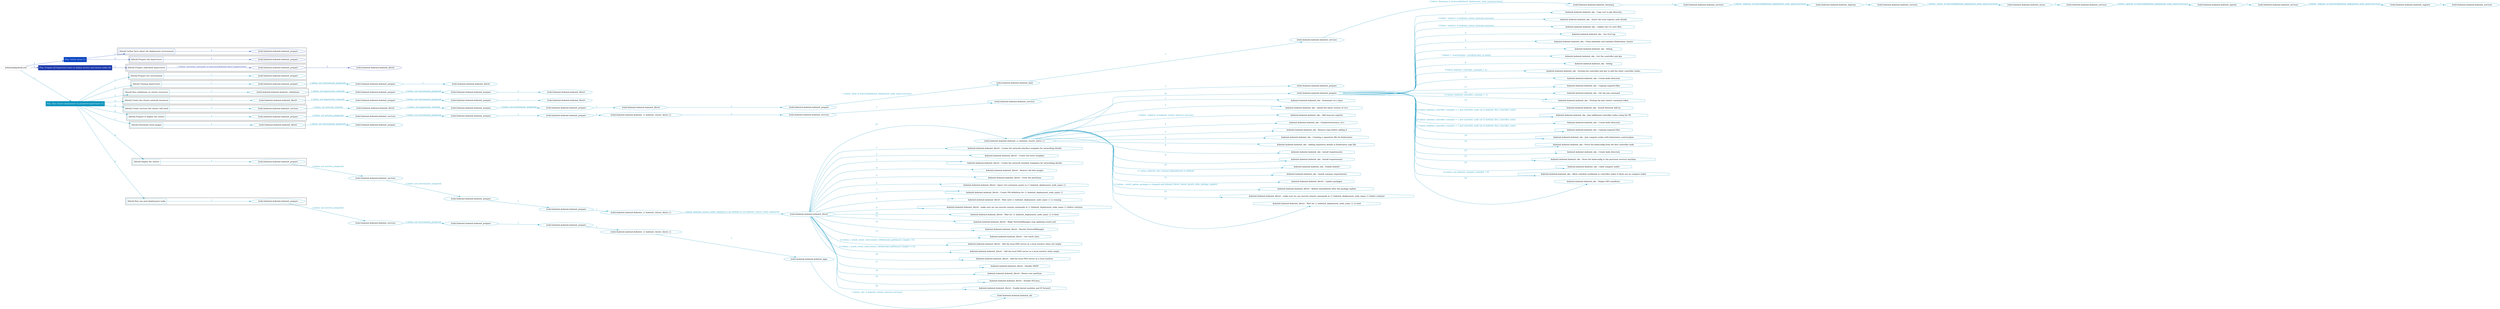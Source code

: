 digraph {
	graph [concentrate=true ordering=in rankdir=LR ratio=fill]
	edge [esep=5 sep=10]
	"kubeinit/playbook.yml" [id=root_node style=dotted]
	play_9abe4da8 [label="Play: Initial setup (1)" color="#0a45c2" fontcolor="#ffffff" id=play_9abe4da8 shape=box style=filled tooltip=localhost]
	"kubeinit/playbook.yml" -> play_9abe4da8 [label="1 " color="#0a45c2" fontcolor="#0a45c2" id=edge_0699130e labeltooltip="1 " tooltip="1 "]
	subgraph "kubeinit.kubeinit.kubeinit_prepare" {
		role_255f7950 [label="[role] kubeinit.kubeinit.kubeinit_prepare" color="#0a45c2" id=role_255f7950 tooltip="kubeinit.kubeinit.kubeinit_prepare"]
	}
	subgraph "kubeinit.kubeinit.kubeinit_prepare" {
		role_b0c06d5e [label="[role] kubeinit.kubeinit.kubeinit_prepare" color="#0a45c2" id=role_b0c06d5e tooltip="kubeinit.kubeinit.kubeinit_prepare"]
	}
	subgraph "Play: Initial setup (1)" {
		play_9abe4da8 -> block_aacde0ab [label=1 color="#0a45c2" fontcolor="#0a45c2" id=edge_a0516c81 labeltooltip=1 tooltip=1]
		subgraph cluster_block_aacde0ab {
			block_aacde0ab [label="[block] Gather facts about the deployment environment" color="#0a45c2" id=block_aacde0ab labeltooltip="Gather facts about the deployment environment" shape=box tooltip="Gather facts about the deployment environment"]
			block_aacde0ab -> role_255f7950 [label="1 " color="#0a45c2" fontcolor="#0a45c2" id=edge_5a69a4ce labeltooltip="1 " tooltip="1 "]
		}
		play_9abe4da8 -> block_a1fd5d7d [label=2 color="#0a45c2" fontcolor="#0a45c2" id=edge_a154ea64 labeltooltip=2 tooltip=2]
		subgraph cluster_block_a1fd5d7d {
			block_a1fd5d7d [label="[block] Prepare the hypervisors" color="#0a45c2" id=block_a1fd5d7d labeltooltip="Prepare the hypervisors" shape=box tooltip="Prepare the hypervisors"]
			block_a1fd5d7d -> role_b0c06d5e [label="1 " color="#0a45c2" fontcolor="#0a45c2" id=edge_a315dc73 labeltooltip="1 " tooltip="1 "]
		}
	}
	play_a881e1af [label="Play: Prepare all hypervisor hosts to deploy service and cluster nodes (0)" color="#1f3cad" fontcolor="#ffffff" id=play_a881e1af shape=box style=filled tooltip="Play: Prepare all hypervisor hosts to deploy service and cluster nodes (0)"]
	"kubeinit/playbook.yml" -> play_a881e1af [label="2 " color="#1f3cad" fontcolor="#1f3cad" id=edge_bf268cba labeltooltip="2 " tooltip="2 "]
	subgraph "kubeinit.kubeinit.kubeinit_libvirt" {
		role_da7ee0ea [label="[role] kubeinit.kubeinit.kubeinit_libvirt" color="#1f3cad" id=role_da7ee0ea tooltip="kubeinit.kubeinit.kubeinit_libvirt"]
	}
	subgraph "kubeinit.kubeinit.kubeinit_prepare" {
		role_ee7e79b5 [label="[role] kubeinit.kubeinit.kubeinit_prepare" color="#1f3cad" id=role_ee7e79b5 tooltip="kubeinit.kubeinit.kubeinit_prepare"]
		role_ee7e79b5 -> role_da7ee0ea [label="1 " color="#1f3cad" fontcolor="#1f3cad" id=edge_64907259 labeltooltip="1 " tooltip="1 "]
	}
	subgraph "Play: Prepare all hypervisor hosts to deploy service and cluster nodes (0)" {
		play_a881e1af -> block_c20d6759 [label=1 color="#1f3cad" fontcolor="#1f3cad" id=edge_426af330 labeltooltip=1 tooltip=1]
		subgraph cluster_block_c20d6759 {
			block_c20d6759 [label="[block] Prepare individual hypervisors" color="#1f3cad" id=block_c20d6759 labeltooltip="Prepare individual hypervisors" shape=box tooltip="Prepare individual hypervisors"]
			block_c20d6759 -> role_ee7e79b5 [label="1 [when: inventory_hostname in hostvars['kubeinit-facts'].hypervisors]" color="#1f3cad" fontcolor="#1f3cad" id=edge_bcdf48bc labeltooltip="1 [when: inventory_hostname in hostvars['kubeinit-facts'].hypervisors]" tooltip="1 [when: inventory_hostname in hostvars['kubeinit-facts'].hypervisors]"]
		}
	}
	play_ae7ba513 [label="Play: Run cluster deployment on prepared hypervisors (1)" color="#0e95be" fontcolor="#ffffff" id=play_ae7ba513 shape=box style=filled tooltip=localhost]
	"kubeinit/playbook.yml" -> play_ae7ba513 [label="3 " color="#0e95be" fontcolor="#0e95be" id=edge_ceca14ec labeltooltip="3 " tooltip="3 "]
	subgraph "kubeinit.kubeinit.kubeinit_prepare" {
		role_6b01cc29 [label="[role] kubeinit.kubeinit.kubeinit_prepare" color="#0e95be" id=role_6b01cc29 tooltip="kubeinit.kubeinit.kubeinit_prepare"]
	}
	subgraph "kubeinit.kubeinit.kubeinit_libvirt" {
		role_b848b530 [label="[role] kubeinit.kubeinit.kubeinit_libvirt" color="#0e95be" id=role_b848b530 tooltip="kubeinit.kubeinit.kubeinit_libvirt"]
	}
	subgraph "kubeinit.kubeinit.kubeinit_prepare" {
		role_3f9458ae [label="[role] kubeinit.kubeinit.kubeinit_prepare" color="#0e95be" id=role_3f9458ae tooltip="kubeinit.kubeinit.kubeinit_prepare"]
		role_3f9458ae -> role_b848b530 [label="1 " color="#0e95be" fontcolor="#0e95be" id=edge_67a70065 labeltooltip="1 " tooltip="1 "]
	}
	subgraph "kubeinit.kubeinit.kubeinit_prepare" {
		role_b4f7ad57 [label="[role] kubeinit.kubeinit.kubeinit_prepare" color="#0e95be" id=role_b4f7ad57 tooltip="kubeinit.kubeinit.kubeinit_prepare"]
		role_b4f7ad57 -> role_3f9458ae [label="1 [when: not environment_prepared]" color="#0e95be" fontcolor="#0e95be" id=edge_51ae8261 labeltooltip="1 [when: not environment_prepared]" tooltip="1 [when: not environment_prepared]"]
	}
	subgraph "kubeinit.kubeinit.kubeinit_libvirt" {
		role_23187281 [label="[role] kubeinit.kubeinit.kubeinit_libvirt" color="#0e95be" id=role_23187281 tooltip="kubeinit.kubeinit.kubeinit_libvirt"]
	}
	subgraph "kubeinit.kubeinit.kubeinit_prepare" {
		role_9853be9f [label="[role] kubeinit.kubeinit.kubeinit_prepare" color="#0e95be" id=role_9853be9f tooltip="kubeinit.kubeinit.kubeinit_prepare"]
		role_9853be9f -> role_23187281 [label="1 " color="#0e95be" fontcolor="#0e95be" id=edge_3895abc9 labeltooltip="1 " tooltip="1 "]
	}
	subgraph "kubeinit.kubeinit.kubeinit_prepare" {
		role_9cf5dea2 [label="[role] kubeinit.kubeinit.kubeinit_prepare" color="#0e95be" id=role_9cf5dea2 tooltip="kubeinit.kubeinit.kubeinit_prepare"]
		role_9cf5dea2 -> role_9853be9f [label="1 [when: not environment_prepared]" color="#0e95be" fontcolor="#0e95be" id=edge_b615aadc labeltooltip="1 [when: not environment_prepared]" tooltip="1 [when: not environment_prepared]"]
	}
	subgraph "kubeinit.kubeinit.kubeinit_validations" {
		role_bd99a1d0 [label="[role] kubeinit.kubeinit.kubeinit_validations" color="#0e95be" id=role_bd99a1d0 tooltip="kubeinit.kubeinit.kubeinit_validations"]
		role_bd99a1d0 -> role_9cf5dea2 [label="1 [when: not hypervisors_cleaned]" color="#0e95be" fontcolor="#0e95be" id=edge_3ff33008 labeltooltip="1 [when: not hypervisors_cleaned]" tooltip="1 [when: not hypervisors_cleaned]"]
	}
	subgraph "kubeinit.kubeinit.kubeinit_libvirt" {
		role_d80a9310 [label="[role] kubeinit.kubeinit.kubeinit_libvirt" color="#0e95be" id=role_d80a9310 tooltip="kubeinit.kubeinit.kubeinit_libvirt"]
	}
	subgraph "kubeinit.kubeinit.kubeinit_prepare" {
		role_c9270b6d [label="[role] kubeinit.kubeinit.kubeinit_prepare" color="#0e95be" id=role_c9270b6d tooltip="kubeinit.kubeinit.kubeinit_prepare"]
		role_c9270b6d -> role_d80a9310 [label="1 " color="#0e95be" fontcolor="#0e95be" id=edge_724ded21 labeltooltip="1 " tooltip="1 "]
	}
	subgraph "kubeinit.kubeinit.kubeinit_prepare" {
		role_f41cba46 [label="[role] kubeinit.kubeinit.kubeinit_prepare" color="#0e95be" id=role_f41cba46 tooltip="kubeinit.kubeinit.kubeinit_prepare"]
		role_f41cba46 -> role_c9270b6d [label="1 [when: not environment_prepared]" color="#0e95be" fontcolor="#0e95be" id=edge_9ce17f5e labeltooltip="1 [when: not environment_prepared]" tooltip="1 [when: not environment_prepared]"]
	}
	subgraph "kubeinit.kubeinit.kubeinit_libvirt" {
		role_9052cbfe [label="[role] kubeinit.kubeinit.kubeinit_libvirt" color="#0e95be" id=role_9052cbfe tooltip="kubeinit.kubeinit.kubeinit_libvirt"]
		role_9052cbfe -> role_f41cba46 [label="1 [when: not hypervisors_cleaned]" color="#0e95be" fontcolor="#0e95be" id=edge_3d129d6e labeltooltip="1 [when: not hypervisors_cleaned]" tooltip="1 [when: not hypervisors_cleaned]"]
	}
	subgraph "kubeinit.kubeinit.kubeinit_services" {
		role_9123f93b [label="[role] kubeinit.kubeinit.kubeinit_services" color="#0e95be" id=role_9123f93b tooltip="kubeinit.kubeinit.kubeinit_services"]
	}
	subgraph "kubeinit.kubeinit.kubeinit_registry" {
		role_1f23f42d [label="[role] kubeinit.kubeinit.kubeinit_registry" color="#0e95be" id=role_1f23f42d tooltip="kubeinit.kubeinit.kubeinit_registry"]
		role_1f23f42d -> role_9123f93b [label="1 " color="#0e95be" fontcolor="#0e95be" id=edge_672a5239 labeltooltip="1 " tooltip="1 "]
	}
	subgraph "kubeinit.kubeinit.kubeinit_services" {
		role_f72ae4f3 [label="[role] kubeinit.kubeinit.kubeinit_services" color="#0e95be" id=role_f72ae4f3 tooltip="kubeinit.kubeinit.kubeinit_services"]
		role_f72ae4f3 -> role_1f23f42d [label="1 [when: 'registry' in hostvars[kubeinit_deployment_node_name].services]" color="#0e95be" fontcolor="#0e95be" id=edge_941d16e7 labeltooltip="1 [when: 'registry' in hostvars[kubeinit_deployment_node_name].services]" tooltip="1 [when: 'registry' in hostvars[kubeinit_deployment_node_name].services]"]
	}
	subgraph "kubeinit.kubeinit.kubeinit_apache" {
		role_e13d0aaa [label="[role] kubeinit.kubeinit.kubeinit_apache" color="#0e95be" id=role_e13d0aaa tooltip="kubeinit.kubeinit.kubeinit_apache"]
		role_e13d0aaa -> role_f72ae4f3 [label="1 " color="#0e95be" fontcolor="#0e95be" id=edge_ad6973cc labeltooltip="1 " tooltip="1 "]
	}
	subgraph "kubeinit.kubeinit.kubeinit_services" {
		role_46a2594f [label="[role] kubeinit.kubeinit.kubeinit_services" color="#0e95be" id=role_46a2594f tooltip="kubeinit.kubeinit.kubeinit_services"]
		role_46a2594f -> role_e13d0aaa [label="1 [when: 'apache' in hostvars[kubeinit_deployment_node_name].services]" color="#0e95be" fontcolor="#0e95be" id=edge_c0e26f28 labeltooltip="1 [when: 'apache' in hostvars[kubeinit_deployment_node_name].services]" tooltip="1 [when: 'apache' in hostvars[kubeinit_deployment_node_name].services]"]
	}
	subgraph "kubeinit.kubeinit.kubeinit_nexus" {
		role_59883f84 [label="[role] kubeinit.kubeinit.kubeinit_nexus" color="#0e95be" id=role_59883f84 tooltip="kubeinit.kubeinit.kubeinit_nexus"]
		role_59883f84 -> role_46a2594f [label="1 " color="#0e95be" fontcolor="#0e95be" id=edge_9abd7598 labeltooltip="1 " tooltip="1 "]
	}
	subgraph "kubeinit.kubeinit.kubeinit_services" {
		role_e6d1be16 [label="[role] kubeinit.kubeinit.kubeinit_services" color="#0e95be" id=role_e6d1be16 tooltip="kubeinit.kubeinit.kubeinit_services"]
		role_e6d1be16 -> role_59883f84 [label="1 [when: 'nexus' in hostvars[kubeinit_deployment_node_name].services]" color="#0e95be" fontcolor="#0e95be" id=edge_0647aa29 labeltooltip="1 [when: 'nexus' in hostvars[kubeinit_deployment_node_name].services]" tooltip="1 [when: 'nexus' in hostvars[kubeinit_deployment_node_name].services]"]
	}
	subgraph "kubeinit.kubeinit.kubeinit_haproxy" {
		role_2a208f92 [label="[role] kubeinit.kubeinit.kubeinit_haproxy" color="#0e95be" id=role_2a208f92 tooltip="kubeinit.kubeinit.kubeinit_haproxy"]
		role_2a208f92 -> role_e6d1be16 [label="1 " color="#0e95be" fontcolor="#0e95be" id=edge_d313d8f8 labeltooltip="1 " tooltip="1 "]
	}
	subgraph "kubeinit.kubeinit.kubeinit_services" {
		role_5a06a205 [label="[role] kubeinit.kubeinit.kubeinit_services" color="#0e95be" id=role_5a06a205 tooltip="kubeinit.kubeinit.kubeinit_services"]
		role_5a06a205 -> role_2a208f92 [label="1 [when: 'haproxy' in hostvars[kubeinit_deployment_node_name].services]" color="#0e95be" fontcolor="#0e95be" id=edge_39f35532 labeltooltip="1 [when: 'haproxy' in hostvars[kubeinit_deployment_node_name].services]" tooltip="1 [when: 'haproxy' in hostvars[kubeinit_deployment_node_name].services]"]
	}
	subgraph "kubeinit.kubeinit.kubeinit_dnsmasq" {
		role_e53f2f7d [label="[role] kubeinit.kubeinit.kubeinit_dnsmasq" color="#0e95be" id=role_e53f2f7d tooltip="kubeinit.kubeinit.kubeinit_dnsmasq"]
		role_e53f2f7d -> role_5a06a205 [label="1 " color="#0e95be" fontcolor="#0e95be" id=edge_7c021c2b labeltooltip="1 " tooltip="1 "]
	}
	subgraph "kubeinit.kubeinit.kubeinit_services" {
		role_9dbaf04b [label="[role] kubeinit.kubeinit.kubeinit_services" color="#0e95be" id=role_9dbaf04b tooltip="kubeinit.kubeinit.kubeinit_services"]
		role_9dbaf04b -> role_e53f2f7d [label="1 [when: 'dnsmasq' in hostvars[kubeinit_deployment_node_name].services]" color="#0e95be" fontcolor="#0e95be" id=edge_db682879 labeltooltip="1 [when: 'dnsmasq' in hostvars[kubeinit_deployment_node_name].services]" tooltip="1 [when: 'dnsmasq' in hostvars[kubeinit_deployment_node_name].services]"]
	}
	subgraph "kubeinit.kubeinit.kubeinit_bind" {
		role_161f140e [label="[role] kubeinit.kubeinit.kubeinit_bind" color="#0e95be" id=role_161f140e tooltip="kubeinit.kubeinit.kubeinit_bind"]
		role_161f140e -> role_9dbaf04b [label="1 " color="#0e95be" fontcolor="#0e95be" id=edge_edb73671 labeltooltip="1 " tooltip="1 "]
	}
	subgraph "kubeinit.kubeinit.kubeinit_prepare" {
		role_844edf5d [label="[role] kubeinit.kubeinit.kubeinit_prepare" color="#0e95be" id=role_844edf5d tooltip="kubeinit.kubeinit.kubeinit_prepare"]
		role_844edf5d -> role_161f140e [label="1 [when: 'bind' in hostvars[kubeinit_deployment_node_name].services]" color="#0e95be" fontcolor="#0e95be" id=edge_616d944a labeltooltip="1 [when: 'bind' in hostvars[kubeinit_deployment_node_name].services]" tooltip="1 [when: 'bind' in hostvars[kubeinit_deployment_node_name].services]"]
	}
	subgraph "kubeinit.kubeinit.kubeinit_libvirt" {
		role_15713240 [label="[role] kubeinit.kubeinit.kubeinit_libvirt" color="#0e95be" id=role_15713240 tooltip="kubeinit.kubeinit.kubeinit_libvirt"]
		role_15713240 -> role_844edf5d [label="1 " color="#0e95be" fontcolor="#0e95be" id=edge_479fcbd3 labeltooltip="1 " tooltip="1 "]
	}
	subgraph "kubeinit.kubeinit.kubeinit_prepare" {
		role_93b5fd60 [label="[role] kubeinit.kubeinit.kubeinit_prepare" color="#0e95be" id=role_93b5fd60 tooltip="kubeinit.kubeinit.kubeinit_prepare"]
		role_93b5fd60 -> role_15713240 [label="1 " color="#0e95be" fontcolor="#0e95be" id=edge_23fa6755 labeltooltip="1 " tooltip="1 "]
	}
	subgraph "kubeinit.kubeinit.kubeinit_prepare" {
		role_7175474d [label="[role] kubeinit.kubeinit.kubeinit_prepare" color="#0e95be" id=role_7175474d tooltip="kubeinit.kubeinit.kubeinit_prepare"]
		role_7175474d -> role_93b5fd60 [label="1 [when: not environment_prepared]" color="#0e95be" fontcolor="#0e95be" id=edge_d8288857 labeltooltip="1 [when: not environment_prepared]" tooltip="1 [when: not environment_prepared]"]
	}
	subgraph "kubeinit.kubeinit.kubeinit_libvirt" {
		role_839e73a1 [label="[role] kubeinit.kubeinit.kubeinit_libvirt" color="#0e95be" id=role_839e73a1 tooltip="kubeinit.kubeinit.kubeinit_libvirt"]
		role_839e73a1 -> role_7175474d [label="1 [when: not hypervisors_cleaned]" color="#0e95be" fontcolor="#0e95be" id=edge_68281503 labeltooltip="1 [when: not hypervisors_cleaned]" tooltip="1 [when: not hypervisors_cleaned]"]
	}
	subgraph "kubeinit.kubeinit.kubeinit_services" {
		role_36d1e020 [label="[role] kubeinit.kubeinit.kubeinit_services" color="#0e95be" id=role_36d1e020 tooltip="kubeinit.kubeinit.kubeinit_services"]
		role_36d1e020 -> role_839e73a1 [label="1 [when: not network_created]" color="#0e95be" fontcolor="#0e95be" id=edge_92e42aeb labeltooltip="1 [when: not network_created]" tooltip="1 [when: not network_created]"]
	}
	subgraph "kubeinit.kubeinit.kubeinit_prepare" {
		role_df01e06c [label="[role] kubeinit.kubeinit.kubeinit_prepare" color="#0e95be" id=role_df01e06c tooltip="kubeinit.kubeinit.kubeinit_prepare"]
	}
	subgraph "kubeinit.kubeinit.kubeinit_services" {
		role_2952abb6 [label="[role] kubeinit.kubeinit.kubeinit_services" color="#0e95be" id=role_2952abb6 tooltip="kubeinit.kubeinit.kubeinit_services"]
		role_2952abb6 -> role_df01e06c [label="1 " color="#0e95be" fontcolor="#0e95be" id=edge_d3827306 labeltooltip="1 " tooltip="1 "]
	}
	subgraph "kubeinit.kubeinit.kubeinit_services" {
		role_a30e18a2 [label="[role] kubeinit.kubeinit.kubeinit_services" color="#0e95be" id=role_a30e18a2 tooltip="kubeinit.kubeinit.kubeinit_services"]
		role_a30e18a2 -> role_2952abb6 [label="1 " color="#0e95be" fontcolor="#0e95be" id=edge_1cf3172e labeltooltip="1 " tooltip="1 "]
	}
	subgraph "kubeinit.kubeinit.kubeinit_{{ kubeinit_cluster_distro }}" {
		role_98434a68 [label="[role] kubeinit.kubeinit.kubeinit_{{ kubeinit_cluster_distro }}" color="#0e95be" id=role_98434a68 tooltip="kubeinit.kubeinit.kubeinit_{{ kubeinit_cluster_distro }}"]
		role_98434a68 -> role_a30e18a2 [label="1 " color="#0e95be" fontcolor="#0e95be" id=edge_a2598cca labeltooltip="1 " tooltip="1 "]
	}
	subgraph "kubeinit.kubeinit.kubeinit_prepare" {
		role_e5be8dc2 [label="[role] kubeinit.kubeinit.kubeinit_prepare" color="#0e95be" id=role_e5be8dc2 tooltip="kubeinit.kubeinit.kubeinit_prepare"]
		role_e5be8dc2 -> role_98434a68 [label="1 " color="#0e95be" fontcolor="#0e95be" id=edge_9b0f7461 labeltooltip="1 " tooltip="1 "]
	}
	subgraph "kubeinit.kubeinit.kubeinit_prepare" {
		role_848e48ba [label="[role] kubeinit.kubeinit.kubeinit_prepare" color="#0e95be" id=role_848e48ba tooltip="kubeinit.kubeinit.kubeinit_prepare"]
		role_848e48ba -> role_e5be8dc2 [label="1 " color="#0e95be" fontcolor="#0e95be" id=edge_2ddeca53 labeltooltip="1 " tooltip="1 "]
	}
	subgraph "kubeinit.kubeinit.kubeinit_services" {
		role_0ff1c786 [label="[role] kubeinit.kubeinit.kubeinit_services" color="#0e95be" id=role_0ff1c786 tooltip="kubeinit.kubeinit.kubeinit_services"]
		role_0ff1c786 -> role_848e48ba [label="1 [when: not environment_prepared]" color="#0e95be" fontcolor="#0e95be" id=edge_001b0a5a labeltooltip="1 [when: not environment_prepared]" tooltip="1 [when: not environment_prepared]"]
	}
	subgraph "kubeinit.kubeinit.kubeinit_prepare" {
		role_41122047 [label="[role] kubeinit.kubeinit.kubeinit_prepare" color="#0e95be" id=role_41122047 tooltip="kubeinit.kubeinit.kubeinit_prepare"]
		role_41122047 -> role_0ff1c786 [label="1 [when: not services_prepared]" color="#0e95be" fontcolor="#0e95be" id=edge_235426b9 labeltooltip="1 [when: not services_prepared]" tooltip="1 [when: not services_prepared]"]
	}
	subgraph "kubeinit.kubeinit.kubeinit_prepare" {
		role_bf404d16 [label="[role] kubeinit.kubeinit.kubeinit_prepare" color="#0e95be" id=role_bf404d16 tooltip="kubeinit.kubeinit.kubeinit_prepare"]
	}
	subgraph "kubeinit.kubeinit.kubeinit_libvirt" {
		role_04e6ec14 [label="[role] kubeinit.kubeinit.kubeinit_libvirt" color="#0e95be" id=role_04e6ec14 tooltip="kubeinit.kubeinit.kubeinit_libvirt"]
		role_04e6ec14 -> role_bf404d16 [label="1 [when: not environment_prepared]" color="#0e95be" fontcolor="#0e95be" id=edge_66400ac7 labeltooltip="1 [when: not environment_prepared]" tooltip="1 [when: not environment_prepared]"]
	}
	subgraph "kubeinit.kubeinit.kubeinit_prepare" {
		role_f6bc1a8f [label="[role] kubeinit.kubeinit.kubeinit_prepare" color="#0e95be" id=role_f6bc1a8f tooltip="kubeinit.kubeinit.kubeinit_prepare"]
		task_52af62d8 [label="kubeinit.kubeinit.kubeinit_eks : Copy cert to pki directory" color="#0e95be" id=task_52af62d8 shape=octagon tooltip="kubeinit.kubeinit.kubeinit_eks : Copy cert to pki directory"]
		role_f6bc1a8f -> task_52af62d8 [label="1 " color="#0e95be" fontcolor="#0e95be" id=edge_3c30fd2b labeltooltip="1 " tooltip="1 "]
		task_8f48ddf5 [label="kubeinit.kubeinit.kubeinit_eks : Insert the local registry auth details" color="#0e95be" id=task_8f48ddf5 shape=octagon tooltip="kubeinit.kubeinit.kubeinit_eks : Insert the local registry auth details"]
		role_f6bc1a8f -> task_8f48ddf5 [label="2 [when: 'registry' in kubeinit_cluster_hostvars.services]" color="#0e95be" fontcolor="#0e95be" id=edge_d25f0771 labeltooltip="2 [when: 'registry' in kubeinit_cluster_hostvars.services]" tooltip="2 [when: 'registry' in kubeinit_cluster_hostvars.services]"]
		task_ed42b769 [label="kubeinit.kubeinit.kubeinit_eks : Update the CA certs files" color="#0e95be" id=task_ed42b769 shape=octagon tooltip="kubeinit.kubeinit.kubeinit_eks : Update the CA certs files"]
		role_f6bc1a8f -> task_ed42b769 [label="3 [when: 'registry' in kubeinit_cluster_hostvars.services]" color="#0e95be" fontcolor="#0e95be" id=edge_15d0e281 labeltooltip="3 [when: 'registry' in kubeinit_cluster_hostvars.services]" tooltip="3 [when: 'registry' in kubeinit_cluster_hostvars.services]"]
		task_1b2819ba [label="kubeinit.kubeinit.kubeinit_eks : Get etcd tag" color="#0e95be" id=task_1b2819ba shape=octagon tooltip="kubeinit.kubeinit.kubeinit_eks : Get etcd tag"]
		role_f6bc1a8f -> task_1b2819ba [label="4 " color="#0e95be" fontcolor="#0e95be" id=edge_c79069f3 labeltooltip="4 " tooltip="4 "]
		task_4a6504d0 [label="kubeinit.kubeinit.kubeinit_eks : Clean kubeadm and initialize Kubernetes cluster" color="#0e95be" id=task_4a6504d0 shape=octagon tooltip="kubeinit.kubeinit.kubeinit_eks : Clean kubeadm and initialize Kubernetes cluster"]
		role_f6bc1a8f -> task_4a6504d0 [label="5 " color="#0e95be" fontcolor="#0e95be" id=edge_a4d094a8 labeltooltip="5 " tooltip="5 "]
		task_5fad26dc [label="kubeinit.kubeinit.kubeinit_eks : Debug" color="#0e95be" id=task_5fad26dc shape=octagon tooltip="kubeinit.kubeinit.kubeinit_eks : Debug"]
		role_f6bc1a8f -> task_5fad26dc [label="6 " color="#0e95be" fontcolor="#0e95be" id=edge_5e5a8ebf labeltooltip="6 " tooltip="6 "]
		task_716c764a [label="kubeinit.kubeinit.kubeinit_eks : Get the controller join key" color="#0e95be" id=task_716c764a shape=octagon tooltip="kubeinit.kubeinit.kubeinit_eks : Get the controller join key"]
		role_f6bc1a8f -> task_716c764a [label="7 [when: ('--control-plane --certificate-key' in item)]" color="#0e95be" fontcolor="#0e95be" id=edge_9d364e50 labeltooltip="7 [when: ('--control-plane --certificate-key' in item)]" tooltip="7 [when: ('--control-plane --certificate-key' in item)]"]
		task_c3d5c8f1 [label="kubeinit.kubeinit.kubeinit_eks : Debug" color="#0e95be" id=task_c3d5c8f1 shape=octagon tooltip="kubeinit.kubeinit.kubeinit_eks : Debug"]
		role_f6bc1a8f -> task_c3d5c8f1 [label="8 " color="#0e95be" fontcolor="#0e95be" id=edge_d31c45a5 labeltooltip="8 " tooltip="8 "]
		task_723b07a3 [label="kubeinit.kubeinit.kubeinit_eks : Storing the controller join key to add the other controller nodes." color="#0e95be" id=task_723b07a3 shape=octagon tooltip="kubeinit.kubeinit.kubeinit_eks : Storing the controller join key to add the other controller nodes."]
		role_f6bc1a8f -> task_723b07a3 [label="9 [when: kubeinit_controller_count|int > 1]" color="#0e95be" fontcolor="#0e95be" id=edge_56d50084 labeltooltip="9 [when: kubeinit_controller_count|int > 1]" tooltip="9 [when: kubeinit_controller_count|int > 1]"]
		task_d2e527b2 [label="kubeinit.kubeinit.kubeinit_eks : Create kube directory" color="#0e95be" id=task_d2e527b2 shape=octagon tooltip="kubeinit.kubeinit.kubeinit_eks : Create kube directory"]
		role_f6bc1a8f -> task_d2e527b2 [label="10 " color="#0e95be" fontcolor="#0e95be" id=edge_0e14bc81 labeltooltip="10 " tooltip="10 "]
		task_f1591fb4 [label="kubeinit.kubeinit.kubeinit_eks : Copying required files" color="#0e95be" id=task_f1591fb4 shape=octagon tooltip="kubeinit.kubeinit.kubeinit_eks : Copying required files"]
		role_f6bc1a8f -> task_f1591fb4 [label="11 " color="#0e95be" fontcolor="#0e95be" id=edge_31feabca labeltooltip="11 " tooltip="11 "]
		task_d90ce41c [label="kubeinit.kubeinit.kubeinit_eks : Get the join command" color="#0e95be" id=task_d90ce41c shape=octagon tooltip="kubeinit.kubeinit.kubeinit_eks : Get the join command"]
		role_f6bc1a8f -> task_d90ce41c [label="12 " color="#0e95be" fontcolor="#0e95be" id=edge_fcb10c61 labeltooltip="12 " tooltip="12 "]
		task_ec7c41a6 [label="kubeinit.kubeinit.kubeinit_eks : Storing the join cluster command token." color="#0e95be" id=task_ec7c41a6 shape=octagon tooltip="kubeinit.kubeinit.kubeinit_eks : Storing the join cluster command token."]
		role_f6bc1a8f -> task_ec7c41a6 [label="13 [when: kubeinit_controller_count|int > 1]" color="#0e95be" fontcolor="#0e95be" id=edge_1cd491af labeltooltip="13 [when: kubeinit_controller_count|int > 1]" tooltip="13 [when: kubeinit_controller_count|int > 1]"]
		task_208a0977 [label="kubeinit.kubeinit.kubeinit_eks : Install Network Add-on" color="#0e95be" id=task_208a0977 shape=octagon tooltip="kubeinit.kubeinit.kubeinit_eks : Install Network Add-on"]
		role_f6bc1a8f -> task_208a0977 [label="14 " color="#0e95be" fontcolor="#0e95be" id=edge_5c8a7134 labeltooltip="14 " tooltip="14 "]
		task_14acf41a [label="kubeinit.kubeinit.kubeinit_eks : Join additional controller nodes using the PK" color="#0e95be" id=task_14acf41a shape=octagon tooltip="kubeinit.kubeinit.kubeinit_eks : Join additional controller nodes using the PK"]
		role_f6bc1a8f -> task_14acf41a [label="15 [when: kubeinit_controller_count|int > 1 and controller_node not in kubeinit_first_controller_node]" color="#0e95be" fontcolor="#0e95be" id=edge_34aab760 labeltooltip="15 [when: kubeinit_controller_count|int > 1 and controller_node not in kubeinit_first_controller_node]" tooltip="15 [when: kubeinit_controller_count|int > 1 and controller_node not in kubeinit_first_controller_node]"]
		task_51022fc2 [label="kubeinit.kubeinit.kubeinit_eks : Create kube directory" color="#0e95be" id=task_51022fc2 shape=octagon tooltip="kubeinit.kubeinit.kubeinit_eks : Create kube directory"]
		role_f6bc1a8f -> task_51022fc2 [label="16 [when: kubeinit_controller_count|int > 1 and controller_node not in kubeinit_first_controller_node]" color="#0e95be" fontcolor="#0e95be" id=edge_c8b49ca7 labeltooltip="16 [when: kubeinit_controller_count|int > 1 and controller_node not in kubeinit_first_controller_node]" tooltip="16 [when: kubeinit_controller_count|int > 1 and controller_node not in kubeinit_first_controller_node]"]
		task_ab2a3201 [label="kubeinit.kubeinit.kubeinit_eks : Copying required files" color="#0e95be" id=task_ab2a3201 shape=octagon tooltip="kubeinit.kubeinit.kubeinit_eks : Copying required files"]
		role_f6bc1a8f -> task_ab2a3201 [label="17 [when: kubeinit_controller_count|int > 1 and controller_node not in kubeinit_first_controller_node]" color="#0e95be" fontcolor="#0e95be" id=edge_7c4c95b7 labeltooltip="17 [when: kubeinit_controller_count|int > 1 and controller_node not in kubeinit_first_controller_node]" tooltip="17 [when: kubeinit_controller_count|int > 1 and controller_node not in kubeinit_first_controller_node]"]
		task_37bde542 [label="kubeinit.kubeinit.kubeinit_eks : Join compute nodes with kubernetes control plane" color="#0e95be" id=task_37bde542 shape=octagon tooltip="kubeinit.kubeinit.kubeinit_eks : Join compute nodes with kubernetes control plane"]
		role_f6bc1a8f -> task_37bde542 [label="18 " color="#0e95be" fontcolor="#0e95be" id=edge_99851a5d labeltooltip="18 " tooltip="18 "]
		task_0c733d14 [label="kubeinit.kubeinit.kubeinit_eks : Fetch the kubeconfig from the first controller node" color="#0e95be" id=task_0c733d14 shape=octagon tooltip="kubeinit.kubeinit.kubeinit_eks : Fetch the kubeconfig from the first controller node"]
		role_f6bc1a8f -> task_0c733d14 [label="19 " color="#0e95be" fontcolor="#0e95be" id=edge_90becece labeltooltip="19 " tooltip="19 "]
		task_89f9fcbb [label="kubeinit.kubeinit.kubeinit_eks : Create kube directory" color="#0e95be" id=task_89f9fcbb shape=octagon tooltip="kubeinit.kubeinit.kubeinit_eks : Create kube directory"]
		role_f6bc1a8f -> task_89f9fcbb [label="20 " color="#0e95be" fontcolor="#0e95be" id=edge_174d49fb labeltooltip="20 " tooltip="20 "]
		task_26b0ec7e [label="kubeinit.kubeinit.kubeinit_eks : Store the kubeconfig to the provision services machine." color="#0e95be" id=task_26b0ec7e shape=octagon tooltip="kubeinit.kubeinit.kubeinit_eks : Store the kubeconfig to the provision services machine."]
		role_f6bc1a8f -> task_26b0ec7e [label="21 " color="#0e95be" fontcolor="#0e95be" id=edge_ecfb5158 labeltooltip="21 " tooltip="21 "]
		task_06bf5eef [label="kubeinit.kubeinit.kubeinit_eks : Label compute nodes" color="#0e95be" id=task_06bf5eef shape=octagon tooltip="kubeinit.kubeinit.kubeinit_eks : Label compute nodes"]
		role_f6bc1a8f -> task_06bf5eef [label="22 " color="#0e95be" fontcolor="#0e95be" id=edge_ca5c12ce labeltooltip="22 " tooltip="22 "]
		task_11d76bbb [label="kubeinit.kubeinit.kubeinit_eks : Allow schedule workloads in controller nodes if there are no compute nodes" color="#0e95be" id=task_11d76bbb shape=octagon tooltip="kubeinit.kubeinit.kubeinit_eks : Allow schedule workloads in controller nodes if there are no compute nodes"]
		role_f6bc1a8f -> task_11d76bbb [label="23 [when: not kubeinit_compute_count|int > 0]" color="#0e95be" fontcolor="#0e95be" id=edge_79e5fdc4 labeltooltip="23 [when: not kubeinit_compute_count|int > 0]" tooltip="23 [when: not kubeinit_compute_count|int > 0]"]
		task_68fafbf4 [label="kubeinit.kubeinit.kubeinit_eks : Deploy EKS manifests." color="#0e95be" id=task_68fafbf4 shape=octagon tooltip="kubeinit.kubeinit.kubeinit_eks : Deploy EKS manifests."]
		role_f6bc1a8f -> task_68fafbf4 [label="24 " color="#0e95be" fontcolor="#0e95be" id=edge_b4724423 labeltooltip="24 " tooltip="24 "]
	}
	subgraph "kubeinit.kubeinit.kubeinit_{{ kubeinit_cluster_distro }}" {
		role_9455c70f [label="[role] kubeinit.kubeinit.kubeinit_{{ kubeinit_cluster_distro }}" color="#0e95be" id=role_9455c70f tooltip="kubeinit.kubeinit.kubeinit_{{ kubeinit_cluster_distro }}"]
		task_82f211e7 [label="kubeinit.kubeinit.kubeinit_eks : Download cri-o repos" color="#0e95be" id=task_82f211e7 shape=octagon tooltip="kubeinit.kubeinit.kubeinit_eks : Download cri-o repos"]
		role_9455c70f -> task_82f211e7 [label="1 " color="#0e95be" fontcolor="#0e95be" id=edge_339d19d7 labeltooltip="1 " tooltip="1 "]
		task_9d29e074 [label="kubeinit.kubeinit.kubeinit_eks : Install the latest version of cri-o" color="#0e95be" id=task_9d29e074 shape=octagon tooltip="kubeinit.kubeinit.kubeinit_eks : Install the latest version of cri-o"]
		role_9455c70f -> task_9d29e074 [label="2 " color="#0e95be" fontcolor="#0e95be" id=edge_a0da2ad0 labeltooltip="2 " tooltip="2 "]
		task_81360ea2 [label="kubeinit.kubeinit.kubeinit_eks : Add insecure registry" color="#0e95be" id=task_81360ea2 shape=octagon tooltip="kubeinit.kubeinit.kubeinit_eks : Add insecure registry"]
		role_9455c70f -> task_81360ea2 [label="3 [when: 'registry' in kubeinit_cluster_hostvars.services]" color="#0e95be" fontcolor="#0e95be" id=edge_c0d8621e labeltooltip="3 [when: 'registry' in kubeinit_cluster_hostvars.services]" tooltip="3 [when: 'registry' in kubeinit_cluster_hostvars.services]"]
		task_bbd4a57a [label="kubeinit.kubeinit.kubeinit_eks : Enable/start/status cri-o" color="#0e95be" id=task_bbd4a57a shape=octagon tooltip="kubeinit.kubeinit.kubeinit_eks : Enable/start/status cri-o"]
		role_9455c70f -> task_bbd4a57a [label="4 " color="#0e95be" fontcolor="#0e95be" id=edge_c1c95c93 labeltooltip="4 " tooltip="4 "]
		task_be2f0951 [label="kubeinit.kubeinit.kubeinit_eks : Remove repo before adding it" color="#0e95be" id=task_be2f0951 shape=octagon tooltip="kubeinit.kubeinit.kubeinit_eks : Remove repo before adding it"]
		role_9455c70f -> task_be2f0951 [label="5 " color="#0e95be" fontcolor="#0e95be" id=edge_8ab45051 labeltooltip="5 " tooltip="5 "]
		task_5251b1c8 [label="kubeinit.kubeinit.kubeinit_eks : Creating a repository file for Kubernetes" color="#0e95be" id=task_5251b1c8 shape=octagon tooltip="kubeinit.kubeinit.kubeinit_eks : Creating a repository file for Kubernetes"]
		role_9455c70f -> task_5251b1c8 [label="6 " color="#0e95be" fontcolor="#0e95be" id=edge_32c266ff labeltooltip="6 " tooltip="6 "]
		task_acff5618 [label="kubeinit.kubeinit.kubeinit_eks : Adding repository details in Kubernetes repo file." color="#0e95be" id=task_acff5618 shape=octagon tooltip="kubeinit.kubeinit.kubeinit_eks : Adding repository details in Kubernetes repo file."]
		role_9455c70f -> task_acff5618 [label="7 " color="#0e95be" fontcolor="#0e95be" id=edge_730d1e1c labeltooltip="7 " tooltip="7 "]
		task_c6cd0154 [label="kubeinit.kubeinit.kubeinit_eks : Install requirements" color="#0e95be" id=task_c6cd0154 shape=octagon tooltip="kubeinit.kubeinit.kubeinit_eks : Install requirements"]
		role_9455c70f -> task_c6cd0154 [label="8 " color="#0e95be" fontcolor="#0e95be" id=edge_3c9ef28b labeltooltip="8 " tooltip="8 "]
		task_3c4ed997 [label="kubeinit.kubeinit.kubeinit_eks : Install requirements" color="#0e95be" id=task_3c4ed997 shape=octagon tooltip="kubeinit.kubeinit.kubeinit_eks : Install requirements"]
		role_9455c70f -> task_3c4ed997 [label="9 " color="#0e95be" fontcolor="#0e95be" id=edge_99d660d9 labeltooltip="9 " tooltip="9 "]
		task_9f297816 [label="kubeinit.kubeinit.kubeinit_eks : Enable kubelet" color="#0e95be" id=task_9f297816 shape=octagon tooltip="kubeinit.kubeinit.kubeinit_eks : Enable kubelet"]
		role_9455c70f -> task_9f297816 [label="10 " color="#0e95be" fontcolor="#0e95be" id=edge_435ed0f8 labeltooltip="10 " tooltip="10 "]
		task_ccb92d48 [label="kubeinit.kubeinit.kubeinit_eks : Install common requirements" color="#0e95be" id=task_ccb92d48 shape=octagon tooltip="kubeinit.kubeinit.kubeinit_eks : Install common requirements"]
		role_9455c70f -> task_ccb92d48 [label="11 [when: kubeinit_eks_common_dependencies is defined]" color="#0e95be" fontcolor="#0e95be" id=edge_0270d922 labeltooltip="11 [when: kubeinit_eks_common_dependencies is defined]" tooltip="11 [when: kubeinit_eks_common_dependencies is defined]"]
		task_63f36b10 [label="kubeinit.kubeinit.kubeinit_libvirt : Update packages" color="#0e95be" id=task_63f36b10 shape=octagon tooltip="kubeinit.kubeinit.kubeinit_libvirt : Update packages"]
		role_9455c70f -> task_63f36b10 [label="12 " color="#0e95be" fontcolor="#0e95be" id=edge_b5b25d77 labeltooltip="12 " tooltip="12 "]
		task_4c5ee29e [label="kubeinit.kubeinit.kubeinit_libvirt : Reboot immediately after the package update" color="#0e95be" id=task_4c5ee29e shape=octagon tooltip="kubeinit.kubeinit.kubeinit_libvirt : Reboot immediately after the package update"]
		role_9455c70f -> task_4c5ee29e [label="13 [when: _result_update_packages is changed and kubeinit_libvirt_reboot_guests_after_package_update]" color="#0e95be" fontcolor="#0e95be" id=edge_49f59371 labeltooltip="13 [when: _result_update_packages is changed and kubeinit_libvirt_reboot_guests_after_package_update]" tooltip="13 [when: _result_update_packages is changed and kubeinit_libvirt_reboot_guests_after_package_update]"]
		task_46836bba [label="kubeinit.kubeinit.kubeinit_libvirt : make sure we can execute remote commands in {{ kubeinit_deployment_node_name }} before continue" color="#0e95be" id=task_46836bba shape=octagon tooltip="kubeinit.kubeinit.kubeinit_libvirt : make sure we can execute remote commands in {{ kubeinit_deployment_node_name }} before continue"]
		role_9455c70f -> task_46836bba [label="14 " color="#0e95be" fontcolor="#0e95be" id=edge_27228350 labeltooltip="14 " tooltip="14 "]
		task_cb326e11 [label="kubeinit.kubeinit.kubeinit_libvirt : Wait for {{ kubeinit_deployment_node_name }} to boot" color="#0e95be" id=task_cb326e11 shape=octagon tooltip="kubeinit.kubeinit.kubeinit_libvirt : Wait for {{ kubeinit_deployment_node_name }} to boot"]
		role_9455c70f -> task_cb326e11 [label="15 " color="#0e95be" fontcolor="#0e95be" id=edge_cc1e7f84 labeltooltip="15 " tooltip="15 "]
		role_9455c70f -> role_f6bc1a8f [label="16 " color="#0e95be" fontcolor="#0e95be" id=edge_7a71ac74 labeltooltip="16 " tooltip="16 "]
	}
	subgraph "kubeinit.kubeinit.kubeinit_libvirt" {
		role_2de9a27f [label="[role] kubeinit.kubeinit.kubeinit_libvirt" color="#0e95be" id=role_2de9a27f tooltip="kubeinit.kubeinit.kubeinit_libvirt"]
		task_1b725442 [label="kubeinit.kubeinit.kubeinit_libvirt : Create the network interface template for networking details" color="#0e95be" id=task_1b725442 shape=octagon tooltip="kubeinit.kubeinit.kubeinit_libvirt : Create the network interface template for networking details"]
		role_2de9a27f -> task_1b725442 [label="1 " color="#0e95be" fontcolor="#0e95be" id=edge_d79300c2 labeltooltip="1 " tooltip="1 "]
		task_c2aed0a4 [label="kubeinit.kubeinit.kubeinit_libvirt : Create the hosts template" color="#0e95be" id=task_c2aed0a4 shape=octagon tooltip="kubeinit.kubeinit.kubeinit_libvirt : Create the hosts template"]
		role_2de9a27f -> task_c2aed0a4 [label="2 " color="#0e95be" fontcolor="#0e95be" id=edge_1d8c1d44 labeltooltip="2 " tooltip="2 "]
		task_f0f9f6fb [label="kubeinit.kubeinit.kubeinit_libvirt : Create the network cloudinit templates for networking details" color="#0e95be" id=task_f0f9f6fb shape=octagon tooltip="kubeinit.kubeinit.kubeinit_libvirt : Create the network cloudinit templates for networking details"]
		role_2de9a27f -> task_f0f9f6fb [label="3 " color="#0e95be" fontcolor="#0e95be" id=edge_4a0dea48 labeltooltip="3 " tooltip="3 "]
		task_cd1fb471 [label="kubeinit.kubeinit.kubeinit_libvirt : Remove old disk images" color="#0e95be" id=task_cd1fb471 shape=octagon tooltip="kubeinit.kubeinit.kubeinit_libvirt : Remove old disk images"]
		role_2de9a27f -> task_cd1fb471 [label="4 " color="#0e95be" fontcolor="#0e95be" id=edge_c3f306b5 labeltooltip="4 " tooltip="4 "]
		task_f3a7098b [label="kubeinit.kubeinit.kubeinit_libvirt : Grow the partitions" color="#0e95be" id=task_f3a7098b shape=octagon tooltip="kubeinit.kubeinit.kubeinit_libvirt : Grow the partitions"]
		role_2de9a27f -> task_f3a7098b [label="5 " color="#0e95be" fontcolor="#0e95be" id=edge_e5a6fc38 labeltooltip="5 " tooltip="5 "]
		task_b2c7a0f1 [label="kubeinit.kubeinit.kubeinit_libvirt : Inject virt-customize assets in {{ kubeinit_deployment_node_name }}" color="#0e95be" id=task_b2c7a0f1 shape=octagon tooltip="kubeinit.kubeinit.kubeinit_libvirt : Inject virt-customize assets in {{ kubeinit_deployment_node_name }}"]
		role_2de9a27f -> task_b2c7a0f1 [label="6 " color="#0e95be" fontcolor="#0e95be" id=edge_ec9a89dc labeltooltip="6 " tooltip="6 "]
		task_c561f4fc [label="kubeinit.kubeinit.kubeinit_libvirt : Create VM definition for {{ kubeinit_deployment_node_name }}" color="#0e95be" id=task_c561f4fc shape=octagon tooltip="kubeinit.kubeinit.kubeinit_libvirt : Create VM definition for {{ kubeinit_deployment_node_name }}"]
		role_2de9a27f -> task_c561f4fc [label="7 " color="#0e95be" fontcolor="#0e95be" id=edge_a01aa82a labeltooltip="7 " tooltip="7 "]
		task_9b78f14b [label="kubeinit.kubeinit.kubeinit_libvirt : Wait until {{ kubeinit_deployment_node_name }} is running" color="#0e95be" id=task_9b78f14b shape=octagon tooltip="kubeinit.kubeinit.kubeinit_libvirt : Wait until {{ kubeinit_deployment_node_name }} is running"]
		role_2de9a27f -> task_9b78f14b [label="8 " color="#0e95be" fontcolor="#0e95be" id=edge_268f78a0 labeltooltip="8 " tooltip="8 "]
		task_6c35db0e [label="kubeinit.kubeinit.kubeinit_libvirt : make sure we can execute remote commands in {{ kubeinit_deployment_node_name }} before continue" color="#0e95be" id=task_6c35db0e shape=octagon tooltip="kubeinit.kubeinit.kubeinit_libvirt : make sure we can execute remote commands in {{ kubeinit_deployment_node_name }} before continue"]
		role_2de9a27f -> task_6c35db0e [label="9 " color="#0e95be" fontcolor="#0e95be" id=edge_eb599d13 labeltooltip="9 " tooltip="9 "]
		task_ae8542dc [label="kubeinit.kubeinit.kubeinit_libvirt : Wait for {{ kubeinit_deployment_node_name }} to boot" color="#0e95be" id=task_ae8542dc shape=octagon tooltip="kubeinit.kubeinit.kubeinit_libvirt : Wait for {{ kubeinit_deployment_node_name }} to boot"]
		role_2de9a27f -> task_ae8542dc [label="10 " color="#0e95be" fontcolor="#0e95be" id=edge_470afd8c labeltooltip="10 " tooltip="10 "]
		task_ee3b6076 [label="kubeinit.kubeinit.kubeinit_libvirt : Make NetworkManager stop updating resolv.conf" color="#0e95be" id=task_ee3b6076 shape=octagon tooltip="kubeinit.kubeinit.kubeinit_libvirt : Make NetworkManager stop updating resolv.conf"]
		role_2de9a27f -> task_ee3b6076 [label="11 " color="#0e95be" fontcolor="#0e95be" id=edge_abd67d40 labeltooltip="11 " tooltip="11 "]
		task_5b5d9804 [label="kubeinit.kubeinit.kubeinit_libvirt : Restart NetworkManager" color="#0e95be" id=task_5b5d9804 shape=octagon tooltip="kubeinit.kubeinit.kubeinit_libvirt : Restart NetworkManager"]
		role_2de9a27f -> task_5b5d9804 [label="12 " color="#0e95be" fontcolor="#0e95be" id=edge_e6f30c1d labeltooltip="12 " tooltip="12 "]
		task_d27ff8bb [label="kubeinit.kubeinit.kubeinit_libvirt : Get resolv lines" color="#0e95be" id=task_d27ff8bb shape=octagon tooltip="kubeinit.kubeinit.kubeinit_libvirt : Get resolv lines"]
		role_2de9a27f -> task_d27ff8bb [label="13 " color="#0e95be" fontcolor="#0e95be" id=edge_c08cba33 labeltooltip="13 " tooltip="13 "]
		task_3c5c202a [label="kubeinit.kubeinit.kubeinit_libvirt : Add the local DNS server as a local resolver when not empty" color="#0e95be" id=task_3c5c202a shape=octagon tooltip="kubeinit.kubeinit.kubeinit_libvirt : Add the local DNS server as a local resolver when not empty"]
		role_2de9a27f -> task_3c5c202a [label="14 [when: (_result_resolv_conf.content | b64decode).splitlines() | length > 0]" color="#0e95be" fontcolor="#0e95be" id=edge_0db6d750 labeltooltip="14 [when: (_result_resolv_conf.content | b64decode).splitlines() | length > 0]" tooltip="14 [when: (_result_resolv_conf.content | b64decode).splitlines() | length > 0]"]
		task_5841f3d1 [label="kubeinit.kubeinit.kubeinit_libvirt : Add the local DNS server as a local resolver when empty" color="#0e95be" id=task_5841f3d1 shape=octagon tooltip="kubeinit.kubeinit.kubeinit_libvirt : Add the local DNS server as a local resolver when empty"]
		role_2de9a27f -> task_5841f3d1 [label="15 [when: (_result_resolv_conf.content | b64decode).splitlines() | length == 0]" color="#0e95be" fontcolor="#0e95be" id=edge_5c4953d6 labeltooltip="15 [when: (_result_resolv_conf.content | b64decode).splitlines() | length == 0]" tooltip="15 [when: (_result_resolv_conf.content | b64decode).splitlines() | length == 0]"]
		task_0bc08789 [label="kubeinit.kubeinit.kubeinit_libvirt : Add the local DNS server as a local resolver" color="#0e95be" id=task_0bc08789 shape=octagon tooltip="kubeinit.kubeinit.kubeinit_libvirt : Add the local DNS server as a local resolver"]
		role_2de9a27f -> task_0bc08789 [label="16 " color="#0e95be" fontcolor="#0e95be" id=edge_21ba6df9 labeltooltip="16 " tooltip="16 "]
		task_9d06cb27 [label="kubeinit.kubeinit.kubeinit_libvirt : Disable SWAP" color="#0e95be" id=task_9d06cb27 shape=octagon tooltip="kubeinit.kubeinit.kubeinit_libvirt : Disable SWAP"]
		role_2de9a27f -> task_9d06cb27 [label="17 " color="#0e95be" fontcolor="#0e95be" id=edge_b806cd2f labeltooltip="17 " tooltip="17 "]
		task_a86199ed [label="kubeinit.kubeinit.kubeinit_libvirt : Resize root partition" color="#0e95be" id=task_a86199ed shape=octagon tooltip="kubeinit.kubeinit.kubeinit_libvirt : Resize root partition"]
		role_2de9a27f -> task_a86199ed [label="18 " color="#0e95be" fontcolor="#0e95be" id=edge_5af7f34a labeltooltip="18 " tooltip="18 "]
		task_5d09aaa0 [label="kubeinit.kubeinit.kubeinit_libvirt : Disable SELinux" color="#0e95be" id=task_5d09aaa0 shape=octagon tooltip="kubeinit.kubeinit.kubeinit_libvirt : Disable SELinux"]
		role_2de9a27f -> task_5d09aaa0 [label="19 " color="#0e95be" fontcolor="#0e95be" id=edge_f6ad0cdc labeltooltip="19 " tooltip="19 "]
		task_5f85f2ec [label="kubeinit.kubeinit.kubeinit_libvirt : Enable kernel modules and IP forward" color="#0e95be" id=task_5f85f2ec shape=octagon tooltip="kubeinit.kubeinit.kubeinit_libvirt : Enable kernel modules and IP forward"]
		role_2de9a27f -> task_5f85f2ec [label="20 " color="#0e95be" fontcolor="#0e95be" id=edge_5ffa96eb labeltooltip="20 " tooltip="20 "]
		role_2de9a27f -> role_9455c70f [label="21 " color="#0e95be" fontcolor="#0e95be" id=edge_c9d298b5 labeltooltip="21 " tooltip="21 "]
	}
	subgraph "kubeinit.kubeinit.kubeinit_{{ kubeinit_cluster_distro }}" {
		role_a79a613f [label="[role] kubeinit.kubeinit.kubeinit_{{ kubeinit_cluster_distro }}" color="#0e95be" id=role_a79a613f tooltip="kubeinit.kubeinit.kubeinit_{{ kubeinit_cluster_distro }}"]
		role_a79a613f -> role_2de9a27f [label="1 [when: kubeinit_cluster_nodes_deployed is not defined or not kubeinit_cluster_nodes_deployed]" color="#0e95be" fontcolor="#0e95be" id=edge_bd4dc1a9 labeltooltip="1 [when: kubeinit_cluster_nodes_deployed is not defined or not kubeinit_cluster_nodes_deployed]" tooltip="1 [when: kubeinit_cluster_nodes_deployed is not defined or not kubeinit_cluster_nodes_deployed]"]
	}
	subgraph "kubeinit.kubeinit.kubeinit_prepare" {
		role_be238018 [label="[role] kubeinit.kubeinit.kubeinit_prepare" color="#0e95be" id=role_be238018 tooltip="kubeinit.kubeinit.kubeinit_prepare"]
		role_be238018 -> role_a79a613f [label="1 " color="#0e95be" fontcolor="#0e95be" id=edge_4fe825e5 labeltooltip="1 " tooltip="1 "]
	}
	subgraph "kubeinit.kubeinit.kubeinit_prepare" {
		role_6a5934bb [label="[role] kubeinit.kubeinit.kubeinit_prepare" color="#0e95be" id=role_6a5934bb tooltip="kubeinit.kubeinit.kubeinit_prepare"]
		role_6a5934bb -> role_be238018 [label="1 " color="#0e95be" fontcolor="#0e95be" id=edge_108cf45c labeltooltip="1 " tooltip="1 "]
	}
	subgraph "kubeinit.kubeinit.kubeinit_services" {
		role_9b9522b6 [label="[role] kubeinit.kubeinit.kubeinit_services" color="#0e95be" id=role_9b9522b6 tooltip="kubeinit.kubeinit.kubeinit_services"]
		role_9b9522b6 -> role_6a5934bb [label="1 [when: not environment_prepared]" color="#0e95be" fontcolor="#0e95be" id=edge_9eeeef15 labeltooltip="1 [when: not environment_prepared]" tooltip="1 [when: not environment_prepared]"]
	}
	subgraph "kubeinit.kubeinit.kubeinit_prepare" {
		role_98476267 [label="[role] kubeinit.kubeinit.kubeinit_prepare" color="#0e95be" id=role_98476267 tooltip="kubeinit.kubeinit.kubeinit_prepare"]
		role_98476267 -> role_9b9522b6 [label="1 [when: not services_prepared]" color="#0e95be" fontcolor="#0e95be" id=edge_40182cc3 labeltooltip="1 [when: not services_prepared]" tooltip="1 [when: not services_prepared]"]
	}
	subgraph "kubeinit.kubeinit.kubeinit_nfs" {
		role_d453b447 [label="[role] kubeinit.kubeinit.kubeinit_nfs" color="#0e95be" id=role_d453b447 tooltip="kubeinit.kubeinit.kubeinit_nfs"]
	}
	subgraph "kubeinit.kubeinit.kubeinit_apps" {
		role_28ca0585 [label="[role] kubeinit.kubeinit.kubeinit_apps" color="#0e95be" id=role_28ca0585 tooltip="kubeinit.kubeinit.kubeinit_apps"]
		role_28ca0585 -> role_d453b447 [label="1 [when: 'nfs' in kubeinit_cluster_hostvars.services]" color="#0e95be" fontcolor="#0e95be" id=edge_93c45627 labeltooltip="1 [when: 'nfs' in kubeinit_cluster_hostvars.services]" tooltip="1 [when: 'nfs' in kubeinit_cluster_hostvars.services]"]
	}
	subgraph "kubeinit.kubeinit.kubeinit_{{ kubeinit_cluster_distro }}" {
		role_68760b8e [label="[role] kubeinit.kubeinit.kubeinit_{{ kubeinit_cluster_distro }}" color="#0e95be" id=role_68760b8e tooltip="kubeinit.kubeinit.kubeinit_{{ kubeinit_cluster_distro }}"]
		role_68760b8e -> role_28ca0585 [label="1 " color="#0e95be" fontcolor="#0e95be" id=edge_47fa5331 labeltooltip="1 " tooltip="1 "]
	}
	subgraph "kubeinit.kubeinit.kubeinit_prepare" {
		role_cdf5bf15 [label="[role] kubeinit.kubeinit.kubeinit_prepare" color="#0e95be" id=role_cdf5bf15 tooltip="kubeinit.kubeinit.kubeinit_prepare"]
		role_cdf5bf15 -> role_68760b8e [label="1 " color="#0e95be" fontcolor="#0e95be" id=edge_2d2cb627 labeltooltip="1 " tooltip="1 "]
	}
	subgraph "kubeinit.kubeinit.kubeinit_prepare" {
		role_98a30d9f [label="[role] kubeinit.kubeinit.kubeinit_prepare" color="#0e95be" id=role_98a30d9f tooltip="kubeinit.kubeinit.kubeinit_prepare"]
		role_98a30d9f -> role_cdf5bf15 [label="1 " color="#0e95be" fontcolor="#0e95be" id=edge_a1a76ed3 labeltooltip="1 " tooltip="1 "]
	}
	subgraph "kubeinit.kubeinit.kubeinit_services" {
		role_b798e34e [label="[role] kubeinit.kubeinit.kubeinit_services" color="#0e95be" id=role_b798e34e tooltip="kubeinit.kubeinit.kubeinit_services"]
		role_b798e34e -> role_98a30d9f [label="1 [when: not environment_prepared]" color="#0e95be" fontcolor="#0e95be" id=edge_2eb939b7 labeltooltip="1 [when: not environment_prepared]" tooltip="1 [when: not environment_prepared]"]
	}
	subgraph "kubeinit.kubeinit.kubeinit_prepare" {
		role_4d83acd4 [label="[role] kubeinit.kubeinit.kubeinit_prepare" color="#0e95be" id=role_4d83acd4 tooltip="kubeinit.kubeinit.kubeinit_prepare"]
		role_4d83acd4 -> role_b798e34e [label="1 [when: not services_prepared]" color="#0e95be" fontcolor="#0e95be" id=edge_fd292bf0 labeltooltip="1 [when: not services_prepared]" tooltip="1 [when: not services_prepared]"]
	}
	subgraph "Play: Run cluster deployment on prepared hypervisors (1)" {
		play_ae7ba513 -> block_67678e37 [label=1 color="#0e95be" fontcolor="#0e95be" id=edge_3c218ad0 labeltooltip=1 tooltip=1]
		subgraph cluster_block_67678e37 {
			block_67678e37 [label="[block] Prepare the environment" color="#0e95be" id=block_67678e37 labeltooltip="Prepare the environment" shape=box tooltip="Prepare the environment"]
			block_67678e37 -> role_6b01cc29 [label="1 " color="#0e95be" fontcolor="#0e95be" id=edge_063a584f labeltooltip="1 " tooltip="1 "]
		}
		play_ae7ba513 -> block_c701c412 [label=2 color="#0e95be" fontcolor="#0e95be" id=edge_9cd5695f labeltooltip=2 tooltip=2]
		subgraph cluster_block_c701c412 {
			block_c701c412 [label="[block] Cleanup hypervisors" color="#0e95be" id=block_c701c412 labeltooltip="Cleanup hypervisors" shape=box tooltip="Cleanup hypervisors"]
			block_c701c412 -> role_b4f7ad57 [label="1 " color="#0e95be" fontcolor="#0e95be" id=edge_4f7acaa5 labeltooltip="1 " tooltip="1 "]
		}
		play_ae7ba513 -> block_24ed8d7c [label=3 color="#0e95be" fontcolor="#0e95be" id=edge_e8206a7a labeltooltip=3 tooltip=3]
		subgraph cluster_block_24ed8d7c {
			block_24ed8d7c [label="[block] Run validations on cluster resources" color="#0e95be" id=block_24ed8d7c labeltooltip="Run validations on cluster resources" shape=box tooltip="Run validations on cluster resources"]
			block_24ed8d7c -> role_bd99a1d0 [label="1 " color="#0e95be" fontcolor="#0e95be" id=edge_0d730426 labeltooltip="1 " tooltip="1 "]
		}
		play_ae7ba513 -> block_d6814792 [label=4 color="#0e95be" fontcolor="#0e95be" id=edge_5df49421 labeltooltip=4 tooltip=4]
		subgraph cluster_block_d6814792 {
			block_d6814792 [label="[block] Create the cluster network resources" color="#0e95be" id=block_d6814792 labeltooltip="Create the cluster network resources" shape=box tooltip="Create the cluster network resources"]
			block_d6814792 -> role_9052cbfe [label="1 " color="#0e95be" fontcolor="#0e95be" id=edge_ab4bafaf labeltooltip="1 " tooltip="1 "]
		}
		play_ae7ba513 -> block_34c22b66 [label=5 color="#0e95be" fontcolor="#0e95be" id=edge_43e26d57 labeltooltip=5 tooltip=5]
		subgraph cluster_block_34c22b66 {
			block_34c22b66 [label="[block] Create services the cluster will need" color="#0e95be" id=block_34c22b66 labeltooltip="Create services the cluster will need" shape=box tooltip="Create services the cluster will need"]
			block_34c22b66 -> role_36d1e020 [label="1 " color="#0e95be" fontcolor="#0e95be" id=edge_66b61800 labeltooltip="1 " tooltip="1 "]
		}
		play_ae7ba513 -> block_566af1f9 [label=6 color="#0e95be" fontcolor="#0e95be" id=edge_ae4b396a labeltooltip=6 tooltip=6]
		subgraph cluster_block_566af1f9 {
			block_566af1f9 [label="[block] Prepare to deploy the cluster" color="#0e95be" id=block_566af1f9 labeltooltip="Prepare to deploy the cluster" shape=box tooltip="Prepare to deploy the cluster"]
			block_566af1f9 -> role_41122047 [label="1 " color="#0e95be" fontcolor="#0e95be" id=edge_5e490275 labeltooltip="1 " tooltip="1 "]
		}
		play_ae7ba513 -> block_f37c2d24 [label=7 color="#0e95be" fontcolor="#0e95be" id=edge_d19ee901 labeltooltip=7 tooltip=7]
		subgraph cluster_block_f37c2d24 {
			block_f37c2d24 [label="[block] Download cloud images" color="#0e95be" id=block_f37c2d24 labeltooltip="Download cloud images" shape=box tooltip="Download cloud images"]
			block_f37c2d24 -> role_04e6ec14 [label="1 " color="#0e95be" fontcolor="#0e95be" id=edge_bdec7268 labeltooltip="1 " tooltip="1 "]
		}
		play_ae7ba513 -> block_e425bfbf [label=8 color="#0e95be" fontcolor="#0e95be" id=edge_bb68174b labeltooltip=8 tooltip=8]
		subgraph cluster_block_e425bfbf {
			block_e425bfbf [label="[block] Deploy the cluster" color="#0e95be" id=block_e425bfbf labeltooltip="Deploy the cluster" shape=box tooltip="Deploy the cluster"]
			block_e425bfbf -> role_98476267 [label="1 " color="#0e95be" fontcolor="#0e95be" id=edge_72babce2 labeltooltip="1 " tooltip="1 "]
		}
		play_ae7ba513 -> block_04f34f0d [label=9 color="#0e95be" fontcolor="#0e95be" id=edge_811c3fe2 labeltooltip=9 tooltip=9]
		subgraph cluster_block_04f34f0d {
			block_04f34f0d [label="[block] Run any post-deployment tasks" color="#0e95be" id=block_04f34f0d labeltooltip="Run any post-deployment tasks" shape=box tooltip="Run any post-deployment tasks"]
			block_04f34f0d -> role_4d83acd4 [label="1 " color="#0e95be" fontcolor="#0e95be" id=edge_608d11d5 labeltooltip="1 " tooltip="1 "]
		}
	}
}
